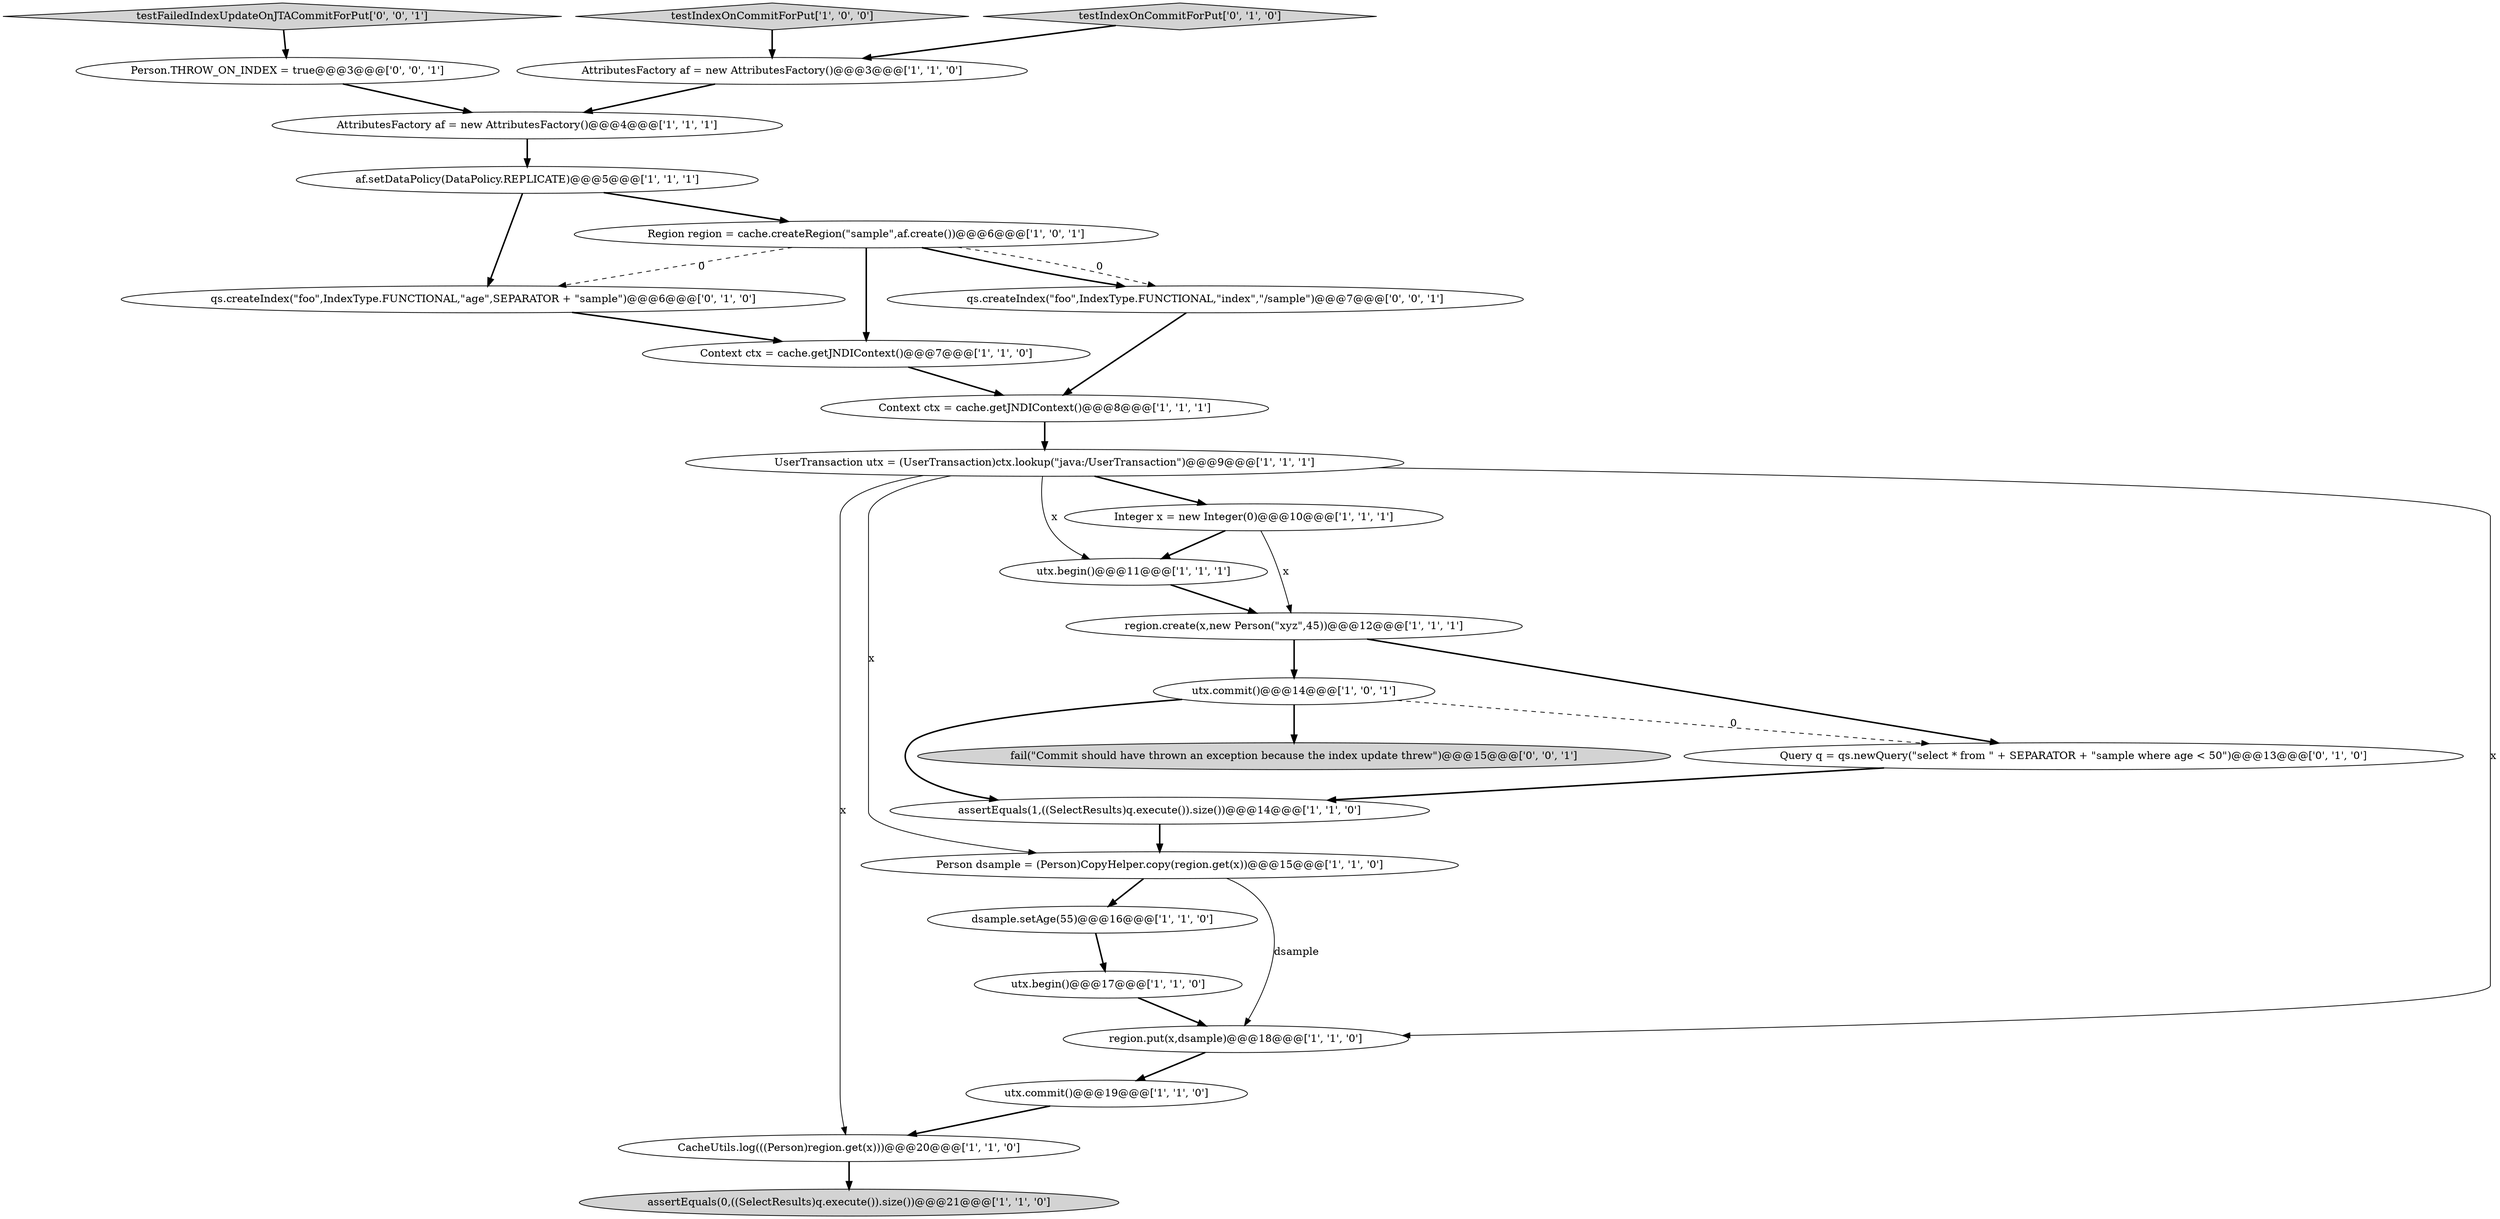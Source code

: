 digraph {
20 [style = filled, label = "qs.createIndex(\"foo\",IndexType.FUNCTIONAL,\"age\",SEPARATOR + \"sample\")@@@6@@@['0', '1', '0']", fillcolor = white, shape = ellipse image = "AAA1AAABBB2BBB"];
26 [style = filled, label = "fail(\"Commit should have thrown an exception because the index update threw\")@@@15@@@['0', '0', '1']", fillcolor = lightgray, shape = ellipse image = "AAA0AAABBB3BBB"];
17 [style = filled, label = "utx.begin()@@@11@@@['1', '1', '1']", fillcolor = white, shape = ellipse image = "AAA0AAABBB1BBB"];
15 [style = filled, label = "dsample.setAge(55)@@@16@@@['1', '1', '0']", fillcolor = white, shape = ellipse image = "AAA0AAABBB1BBB"];
16 [style = filled, label = "Context ctx = cache.getJNDIContext()@@@7@@@['1', '1', '0']", fillcolor = white, shape = ellipse image = "AAA0AAABBB1BBB"];
19 [style = filled, label = "CacheUtils.log(((Person)region.get(x)))@@@20@@@['1', '1', '0']", fillcolor = white, shape = ellipse image = "AAA0AAABBB1BBB"];
11 [style = filled, label = "utx.commit()@@@19@@@['1', '1', '0']", fillcolor = white, shape = ellipse image = "AAA0AAABBB1BBB"];
2 [style = filled, label = "UserTransaction utx = (UserTransaction)ctx.lookup(\"java:/UserTransaction\")@@@9@@@['1', '1', '1']", fillcolor = white, shape = ellipse image = "AAA0AAABBB1BBB"];
22 [style = filled, label = "testIndexOnCommitForPut['0', '1', '0']", fillcolor = lightgray, shape = diamond image = "AAA0AAABBB2BBB"];
18 [style = filled, label = "assertEquals(1,((SelectResults)q.execute()).size())@@@14@@@['1', '1', '0']", fillcolor = white, shape = ellipse image = "AAA0AAABBB1BBB"];
10 [style = filled, label = "utx.commit()@@@14@@@['1', '0', '1']", fillcolor = white, shape = ellipse image = "AAA0AAABBB1BBB"];
24 [style = filled, label = "qs.createIndex(\"foo\",IndexType.FUNCTIONAL,\"index\",\"/sample\")@@@7@@@['0', '0', '1']", fillcolor = white, shape = ellipse image = "AAA0AAABBB3BBB"];
23 [style = filled, label = "testFailedIndexUpdateOnJTACommitForPut['0', '0', '1']", fillcolor = lightgray, shape = diamond image = "AAA0AAABBB3BBB"];
8 [style = filled, label = "Context ctx = cache.getJNDIContext()@@@8@@@['1', '1', '1']", fillcolor = white, shape = ellipse image = "AAA0AAABBB1BBB"];
9 [style = filled, label = "region.create(x,new Person(\"xyz\",45))@@@12@@@['1', '1', '1']", fillcolor = white, shape = ellipse image = "AAA0AAABBB1BBB"];
3 [style = filled, label = "assertEquals(0,((SelectResults)q.execute()).size())@@@21@@@['1', '1', '0']", fillcolor = lightgray, shape = ellipse image = "AAA0AAABBB1BBB"];
7 [style = filled, label = "AttributesFactory af = new AttributesFactory()@@@4@@@['1', '1', '1']", fillcolor = white, shape = ellipse image = "AAA0AAABBB1BBB"];
25 [style = filled, label = "Person.THROW_ON_INDEX = true@@@3@@@['0', '0', '1']", fillcolor = white, shape = ellipse image = "AAA0AAABBB3BBB"];
4 [style = filled, label = "region.put(x,dsample)@@@18@@@['1', '1', '0']", fillcolor = white, shape = ellipse image = "AAA0AAABBB1BBB"];
14 [style = filled, label = "utx.begin()@@@17@@@['1', '1', '0']", fillcolor = white, shape = ellipse image = "AAA0AAABBB1BBB"];
1 [style = filled, label = "AttributesFactory af = new AttributesFactory()@@@3@@@['1', '1', '0']", fillcolor = white, shape = ellipse image = "AAA0AAABBB1BBB"];
21 [style = filled, label = "Query q = qs.newQuery(\"select * from \" + SEPARATOR + \"sample where age < 50\")@@@13@@@['0', '1', '0']", fillcolor = white, shape = ellipse image = "AAA1AAABBB2BBB"];
0 [style = filled, label = "Region region = cache.createRegion(\"sample\",af.create())@@@6@@@['1', '0', '1']", fillcolor = white, shape = ellipse image = "AAA0AAABBB1BBB"];
5 [style = filled, label = "af.setDataPolicy(DataPolicy.REPLICATE)@@@5@@@['1', '1', '1']", fillcolor = white, shape = ellipse image = "AAA0AAABBB1BBB"];
12 [style = filled, label = "Integer x = new Integer(0)@@@10@@@['1', '1', '1']", fillcolor = white, shape = ellipse image = "AAA0AAABBB1BBB"];
6 [style = filled, label = "testIndexOnCommitForPut['1', '0', '0']", fillcolor = lightgray, shape = diamond image = "AAA0AAABBB1BBB"];
13 [style = filled, label = "Person dsample = (Person)CopyHelper.copy(region.get(x))@@@15@@@['1', '1', '0']", fillcolor = white, shape = ellipse image = "AAA0AAABBB1BBB"];
2->19 [style = solid, label="x"];
19->3 [style = bold, label=""];
13->15 [style = bold, label=""];
23->25 [style = bold, label=""];
12->9 [style = solid, label="x"];
20->16 [style = bold, label=""];
4->11 [style = bold, label=""];
25->7 [style = bold, label=""];
2->17 [style = solid, label="x"];
16->8 [style = bold, label=""];
18->13 [style = bold, label=""];
10->21 [style = dashed, label="0"];
2->4 [style = solid, label="x"];
0->24 [style = dashed, label="0"];
9->21 [style = bold, label=""];
0->20 [style = dashed, label="0"];
10->18 [style = bold, label=""];
0->24 [style = bold, label=""];
5->0 [style = bold, label=""];
8->2 [style = bold, label=""];
12->17 [style = bold, label=""];
15->14 [style = bold, label=""];
21->18 [style = bold, label=""];
11->19 [style = bold, label=""];
2->13 [style = solid, label="x"];
17->9 [style = bold, label=""];
5->20 [style = bold, label=""];
7->5 [style = bold, label=""];
13->4 [style = solid, label="dsample"];
1->7 [style = bold, label=""];
14->4 [style = bold, label=""];
24->8 [style = bold, label=""];
22->1 [style = bold, label=""];
6->1 [style = bold, label=""];
10->26 [style = bold, label=""];
2->12 [style = bold, label=""];
9->10 [style = bold, label=""];
0->16 [style = bold, label=""];
}
